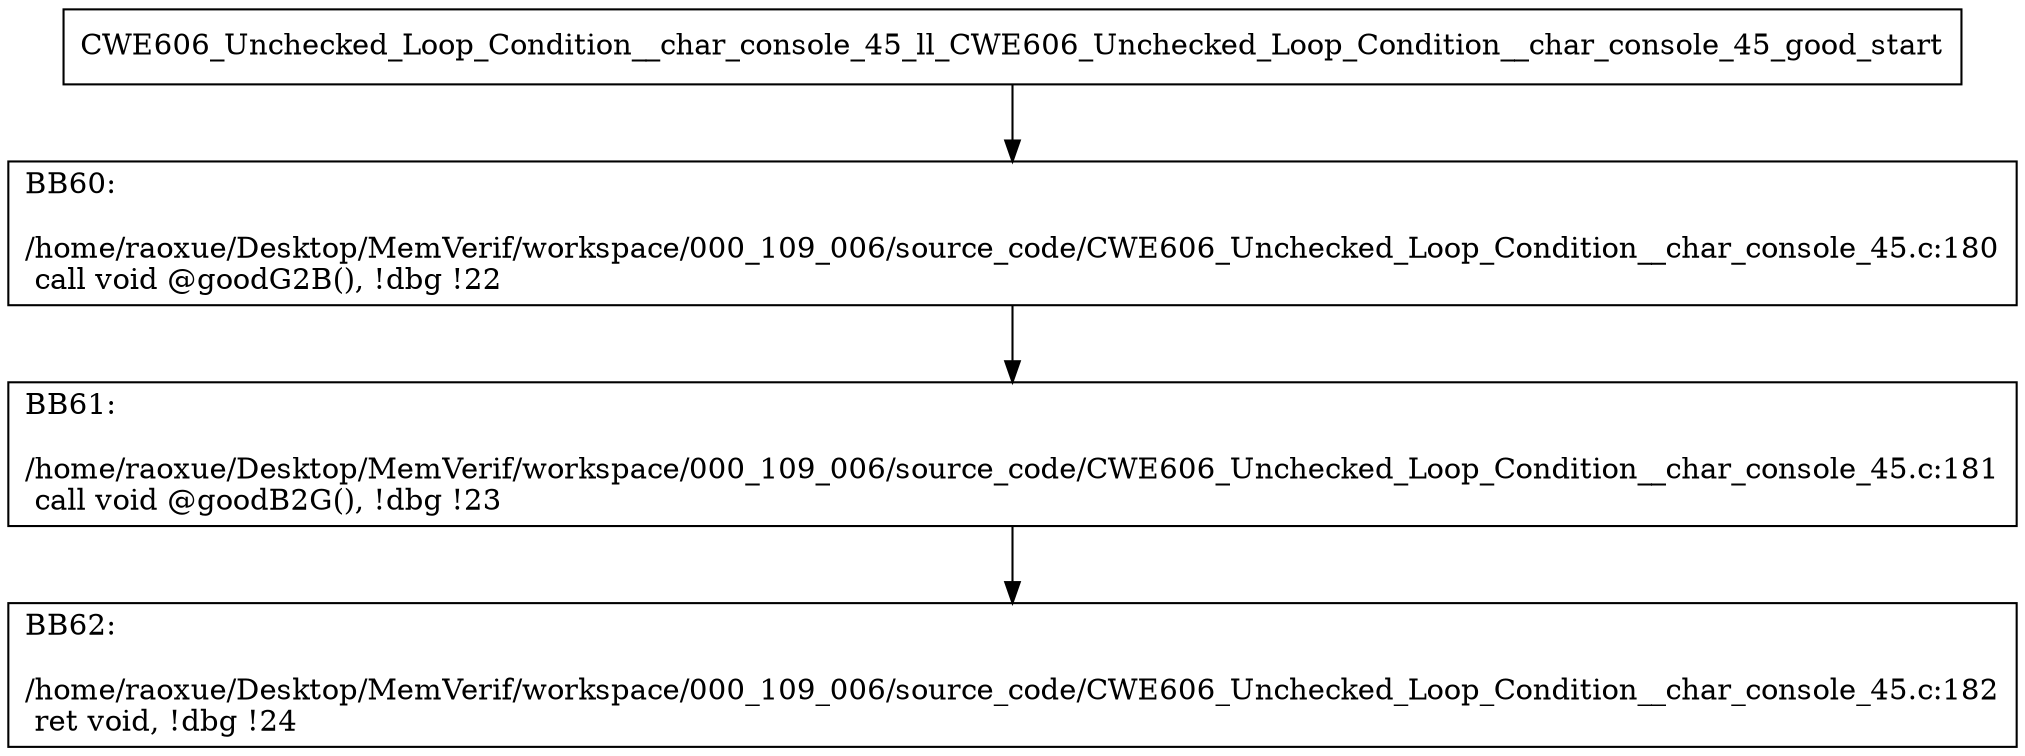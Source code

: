 digraph "CFG for'CWE606_Unchecked_Loop_Condition__char_console_45_ll_CWE606_Unchecked_Loop_Condition__char_console_45_good' function" {
	BBCWE606_Unchecked_Loop_Condition__char_console_45_ll_CWE606_Unchecked_Loop_Condition__char_console_45_good_start[shape=record,label="{CWE606_Unchecked_Loop_Condition__char_console_45_ll_CWE606_Unchecked_Loop_Condition__char_console_45_good_start}"];
	BBCWE606_Unchecked_Loop_Condition__char_console_45_ll_CWE606_Unchecked_Loop_Condition__char_console_45_good_start-> CWE606_Unchecked_Loop_Condition__char_console_45_ll_CWE606_Unchecked_Loop_Condition__char_console_45_goodBB60;
	CWE606_Unchecked_Loop_Condition__char_console_45_ll_CWE606_Unchecked_Loop_Condition__char_console_45_goodBB60 [shape=record, label="{BB60:\l\l/home/raoxue/Desktop/MemVerif/workspace/000_109_006/source_code/CWE606_Unchecked_Loop_Condition__char_console_45.c:180\l
  call void @goodG2B(), !dbg !22\l
}"];
	CWE606_Unchecked_Loop_Condition__char_console_45_ll_CWE606_Unchecked_Loop_Condition__char_console_45_goodBB60-> CWE606_Unchecked_Loop_Condition__char_console_45_ll_CWE606_Unchecked_Loop_Condition__char_console_45_goodBB61;
	CWE606_Unchecked_Loop_Condition__char_console_45_ll_CWE606_Unchecked_Loop_Condition__char_console_45_goodBB61 [shape=record, label="{BB61:\l\l/home/raoxue/Desktop/MemVerif/workspace/000_109_006/source_code/CWE606_Unchecked_Loop_Condition__char_console_45.c:181\l
  call void @goodB2G(), !dbg !23\l
}"];
	CWE606_Unchecked_Loop_Condition__char_console_45_ll_CWE606_Unchecked_Loop_Condition__char_console_45_goodBB61-> CWE606_Unchecked_Loop_Condition__char_console_45_ll_CWE606_Unchecked_Loop_Condition__char_console_45_goodBB62;
	CWE606_Unchecked_Loop_Condition__char_console_45_ll_CWE606_Unchecked_Loop_Condition__char_console_45_goodBB62 [shape=record, label="{BB62:\l\l/home/raoxue/Desktop/MemVerif/workspace/000_109_006/source_code/CWE606_Unchecked_Loop_Condition__char_console_45.c:182\l
  ret void, !dbg !24\l
}"];
}
